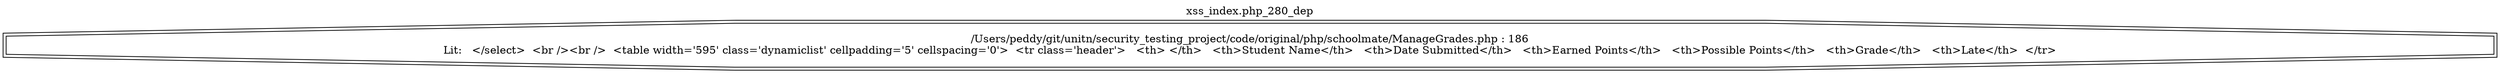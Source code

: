 digraph cfg {
  label="xss_index.php_280_dep";
  labelloc=t;
  n1 [shape=doubleoctagon, label="/Users/peddy/git/unitn/security_testing_project/code/original/php/schoolmate/ManageGrades.php : 186\nLit:   </select>  <br /><br />  <table width='595' class='dynamiclist' cellpadding='5' cellspacing='0'>  <tr class='header'>   <th>&nbsp;</th>   <th>Student Name</th>   <th>Date Submitted</th>   <th>Earned Points</th>   <th>Possible Points</th>   <th>Grade</th>   <th>Late</th>  </tr>\n"];
}
